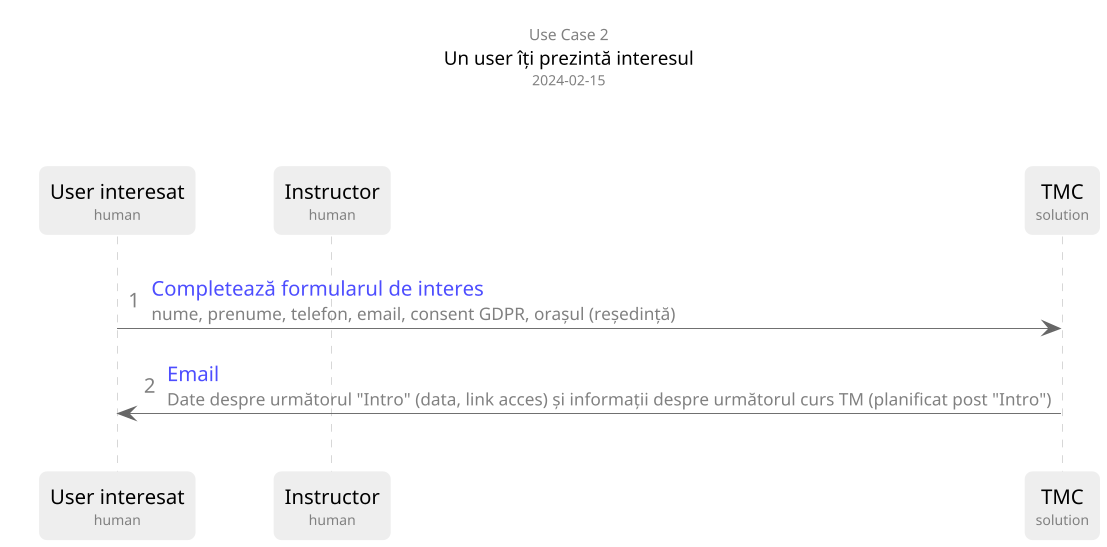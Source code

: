@startuml ""
skinparam dpi 150
skinparam ArrowFontColor #4d4dff
skinparam ArrowThickness 0.6
skinparam Shadowing false
skinparam RoundCorner 10
skinparam BoxPadding 10
skinparam TitleFontStyle regular
skinparam DefaultFontName Arial
skinparam DefaultFontSize 13
skinparam NoteBackgroundColor #F1F1F1
skinparam NoteBorderThickness 0
skinparam NoteFontColor #2a2a2a
skinparam NoteFontSize 10
skinparam PartitionBorderThickness 1
skinparam PartitionBorderColor #cccccc
skinparam SequenceBoxBorderColor #ccc
skinparam SequenceGroupBorderThickness 1
skinparam SequenceGroupBorderColor #aaa
skinparam SequenceGroupHeaderFontStyle normal
skinparam SequenceGroupHeaderFontSize 11
skinparam sequenceLifeLineBorderColor #ccc
skinparam sequenceParticipantBackgroundColor #eee
skinparam sequenceParticipantBorderColor #eee
skinparam sequenceParticipantBorderThickness 4
skinparam sequenceParticipantPadding 20
skinparam sequence {
  ArrowColor #666666
}
autonumber "<font color=gray>## "

title
<font color="gray" size=10>Use Case 2
<font size=12>Un user îți prezintă interesul
<font size=9 color="gray">2024-02-15</font>


end title

participant "User interesat\n<font size=9 color=gray>human" as ui
participant "Instructor\n<font size=9 color=gray>human" as i
participant "TMC\n<font size=9 color=gray>solution" as tmc

||10|

ui -> tmc: Completează formularul de interes\n<font size=11 color=gray>nume, prenume, telefon, email, consent GDPR, orașul (reședință)
||8|
tmc -> ui: Email\n<font size=11 color=gray>Date despre următorul "Intro" (data, link acces) și informații despre următorul curs TM (planificat post "Intro")

||20|

@enduml